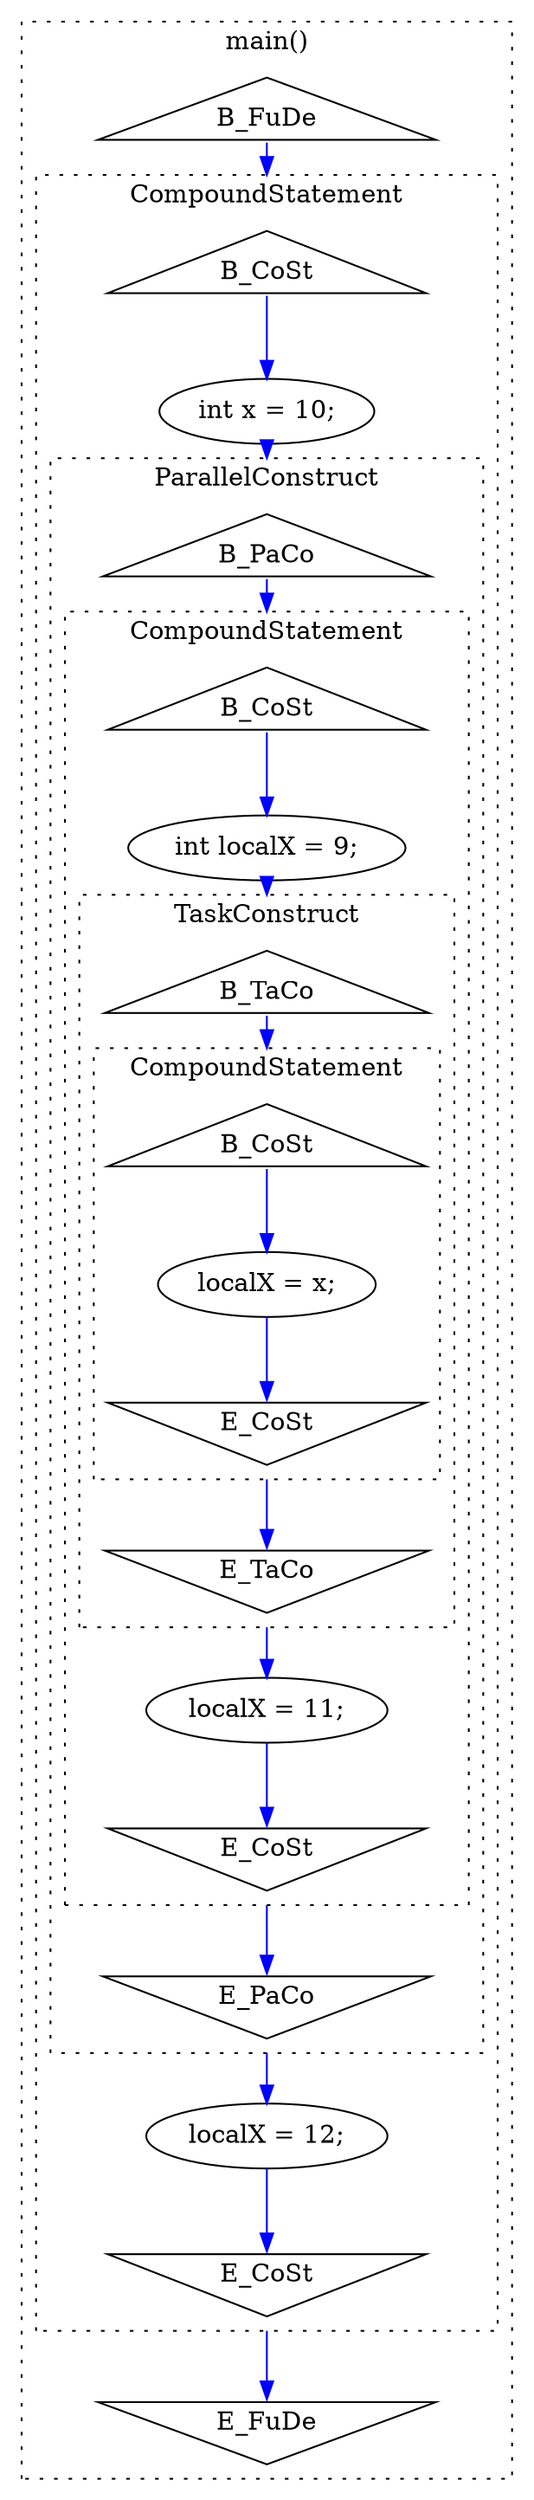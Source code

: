 digraph graph1797112335 {
	compound=true;
	edge[color=blue];
	subgraph cluster1175662879 {
		compound=true;
		style=dotted;
		label="main()";
		node1698746141[label="B_FuDe", shape="triangle"];
		node248050873[label="E_FuDe", shape="invtriangle"];
		subgraph cluster197149397 {
			compound=true;
			style=dotted;
			label="CompoundStatement";
			node1417941371[label="B_CoSt", shape="triangle"];
			node937366737[label="E_CoSt", shape="invtriangle"];
			node2130400175[label="int x = 10;"];
			subgraph cluster1998876751 {
				compound=true;
				style=dotted;
				label="ParallelConstruct";
				node64989209[label="B_PaCo", shape="triangle"];
				node1290358063[label="E_PaCo", shape="invtriangle"];
				subgraph cluster1756039478 {
					compound=true;
					style=dotted;
					label="CompoundStatement";
					node1020897892[label="B_CoSt", shape="triangle"];
					node1119371910[label="E_CoSt", shape="invtriangle"];
					node1144979403[label="int localX = 9;"];
					subgraph cluster1961667779 {
						compound=true;
						style=dotted;
						label="TaskConstruct";
						node85435056[label="B_TaCo", shape="triangle"];
						node87784678[label="E_TaCo", shape="invtriangle"];
						subgraph cluster910691117 {
							compound=true;
							style=dotted;
							label="CompoundStatement";
							node668152723[label="B_CoSt", shape="triangle"];
							node526981115[label="E_CoSt", shape="invtriangle"];
							node1105958076[label="localX = x;"];
						}
					}
					node931987151[label="localX = 11;"];
				}
			}
			node159190022[label="localX = 12;"];
		}
	}
	node1698746141 -> node1417941371[tailport=s, headport=n, weight=8, lhead=cluster197149397];
	node1417941371 -> node2130400175[tailport=s, headport=n, weight=8];
	node2130400175 -> node64989209[lhead=cluster1998876751, weight=8, tailport=s, headport=n];
	node64989209 -> node1020897892[tailport=s, headport=n, weight=8, lhead=cluster1756039478];
	node1020897892 -> node1144979403[tailport=s, headport=n, weight=8];
	node1144979403 -> node85435056[lhead=cluster1961667779, weight=8, tailport=s, headport=n];
	node85435056 -> node668152723[tailport=s, headport=n, weight=8, lhead=cluster910691117];
	node668152723 -> node1105958076[tailport=s, headport=n, weight=8];
	node1105958076 -> node526981115[weight=8, tailport=s, headport=n];
	node526981115 -> node87784678[tailport=s, headport=n, weight=8, ltail=cluster910691117];
	node87784678 -> node931987151[tailport=s, headport=n, weight=8, ltail=cluster1961667779];
	node931987151 -> node1119371910[weight=8, tailport=s, headport=n];
	node1119371910 -> node1290358063[tailport=s, headport=n, weight=8, ltail=cluster1756039478];
	node1290358063 -> node159190022[tailport=s, headport=n, weight=8, ltail=cluster1998876751];
	node159190022 -> node937366737[weight=8, tailport=s, headport=n];
	node937366737 -> node248050873[tailport=s, headport=n, weight=8, ltail=cluster197149397];
}
